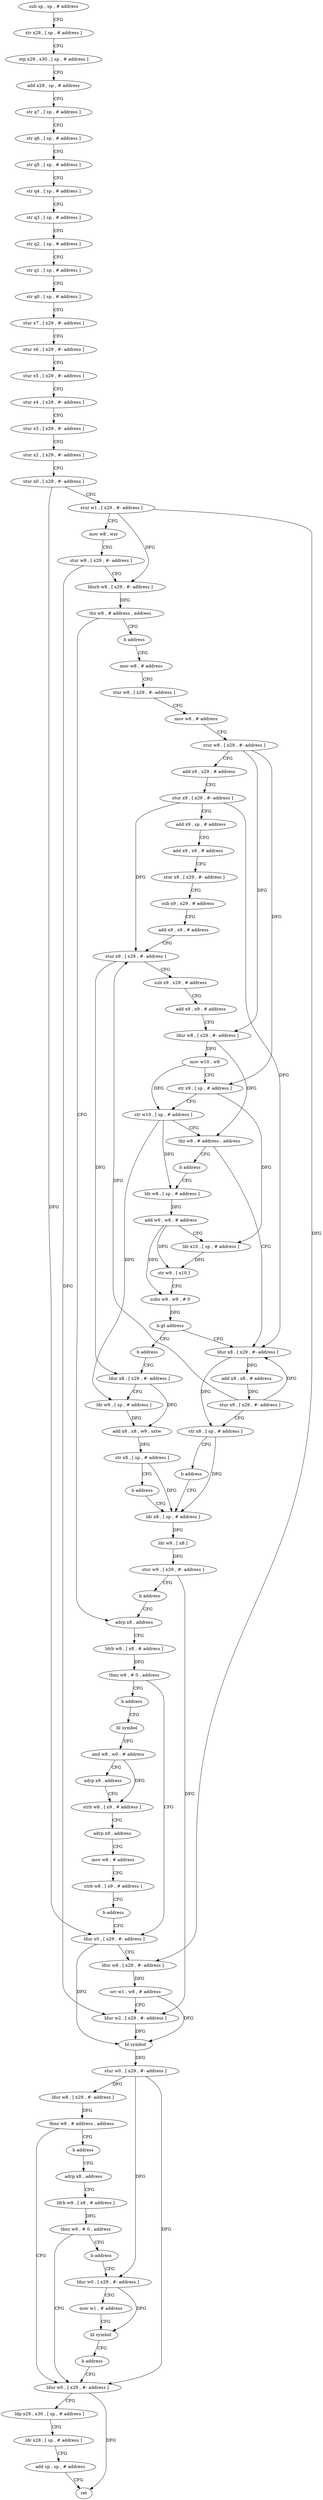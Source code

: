 digraph "func" {
"4298988" [label = "sub sp , sp , # address" ]
"4298992" [label = "str x28 , [ sp , # address ]" ]
"4298996" [label = "stp x29 , x30 , [ sp , # address ]" ]
"4299000" [label = "add x29 , sp , # address" ]
"4299004" [label = "str q7 , [ sp , # address ]" ]
"4299008" [label = "str q6 , [ sp , # address ]" ]
"4299012" [label = "str q5 , [ sp , # address ]" ]
"4299016" [label = "str q4 , [ sp , # address ]" ]
"4299020" [label = "str q3 , [ sp , # address ]" ]
"4299024" [label = "str q2 , [ sp , # address ]" ]
"4299028" [label = "str q1 , [ sp , # address ]" ]
"4299032" [label = "str q0 , [ sp , # address ]" ]
"4299036" [label = "stur x7 , [ x29 , #- address ]" ]
"4299040" [label = "stur x6 , [ x29 , #- address ]" ]
"4299044" [label = "stur x5 , [ x29 , #- address ]" ]
"4299048" [label = "stur x4 , [ x29 , #- address ]" ]
"4299052" [label = "stur x3 , [ x29 , #- address ]" ]
"4299056" [label = "stur x2 , [ x29 , #- address ]" ]
"4299060" [label = "stur x0 , [ x29 , #- address ]" ]
"4299064" [label = "stur w1 , [ x29 , #- address ]" ]
"4299068" [label = "mov w8 , wzr" ]
"4299072" [label = "stur w8 , [ x29 , #- address ]" ]
"4299076" [label = "ldurb w8 , [ x29 , #- address ]" ]
"4299080" [label = "tbz w8 , # address , address" ]
"4299252" [label = "adrp x8 , address" ]
"4299084" [label = "b address" ]
"4299256" [label = "ldrb w9 , [ x8 , # address ]" ]
"4299260" [label = "tbnz w9 , # 0 , address" ]
"4299300" [label = "ldur x0 , [ x29 , #- address ]" ]
"4299264" [label = "b address" ]
"4299088" [label = "mov w8 , # address" ]
"4299304" [label = "ldur w8 , [ x29 , #- address ]" ]
"4299308" [label = "orr w1 , w8 , # address" ]
"4299312" [label = "ldur w2 , [ x29 , #- address ]" ]
"4299316" [label = "bl symbol" ]
"4299320" [label = "stur w0 , [ x29 , #- address ]" ]
"4299324" [label = "ldur w8 , [ x29 , #- address ]" ]
"4299328" [label = "tbnz w8 , # address , address" ]
"4299368" [label = "ldur w0 , [ x29 , #- address ]" ]
"4299332" [label = "b address" ]
"4299268" [label = "bl symbol" ]
"4299092" [label = "stur w8 , [ x29 , #- address ]" ]
"4299096" [label = "mov w8 , # address" ]
"4299100" [label = "stur w8 , [ x29 , #- address ]" ]
"4299104" [label = "add x9 , x29 , # address" ]
"4299108" [label = "stur x9 , [ x29 , #- address ]" ]
"4299112" [label = "add x9 , sp , # address" ]
"4299116" [label = "add x9 , x9 , # address" ]
"4299120" [label = "stur x9 , [ x29 , #- address ]" ]
"4299124" [label = "sub x9 , x29 , # address" ]
"4299128" [label = "add x9 , x9 , # address" ]
"4299132" [label = "stur x9 , [ x29 , #- address ]" ]
"4299136" [label = "sub x9 , x29 , # address" ]
"4299140" [label = "add x9 , x9 , # address" ]
"4299144" [label = "ldur w8 , [ x29 , #- address ]" ]
"4299148" [label = "mov w10 , w8" ]
"4299152" [label = "str x9 , [ sp , # address ]" ]
"4299156" [label = "str w10 , [ sp , # address ]" ]
"4299160" [label = "tbz w8 , # address , address" ]
"4299216" [label = "ldur x8 , [ x29 , #- address ]" ]
"4299164" [label = "b address" ]
"4299372" [label = "ldp x29 , x30 , [ sp , # address ]" ]
"4299376" [label = "ldr x28 , [ sp , # address ]" ]
"4299380" [label = "add sp , sp , # address" ]
"4299384" [label = "ret" ]
"4299336" [label = "adrp x8 , address" ]
"4299272" [label = "and w8 , w0 , # address" ]
"4299276" [label = "adrp x9 , address" ]
"4299280" [label = "strb w8 , [ x9 , # address ]" ]
"4299284" [label = "adrp x9 , address" ]
"4299288" [label = "mov w8 , # address" ]
"4299292" [label = "strb w8 , [ x9 , # address ]" ]
"4299296" [label = "b address" ]
"4299220" [label = "add x9 , x8 , # address" ]
"4299224" [label = "stur x9 , [ x29 , #- address ]" ]
"4299228" [label = "str x8 , [ sp , # address ]" ]
"4299232" [label = "b address" ]
"4299236" [label = "ldr x8 , [ sp , # address ]" ]
"4299168" [label = "ldr w8 , [ sp , # address ]" ]
"4299340" [label = "ldrb w9 , [ x8 , # address ]" ]
"4299344" [label = "tbnz w9 , # 0 , address" ]
"4299348" [label = "b address" ]
"4299240" [label = "ldr w9 , [ x8 ]" ]
"4299244" [label = "stur w9 , [ x29 , #- address ]" ]
"4299248" [label = "b address" ]
"4299172" [label = "add w9 , w8 , # address" ]
"4299176" [label = "ldr x10 , [ sp , # address ]" ]
"4299180" [label = "str w9 , [ x10 ]" ]
"4299184" [label = "subs w9 , w9 , # 0" ]
"4299188" [label = "b.gt address" ]
"4299192" [label = "b address" ]
"4299352" [label = "ldur w0 , [ x29 , #- address ]" ]
"4299196" [label = "ldur x8 , [ x29 , #- address ]" ]
"4299356" [label = "mov w1 , # address" ]
"4299360" [label = "bl symbol" ]
"4299364" [label = "b address" ]
"4299200" [label = "ldr w9 , [ sp , # address ]" ]
"4299204" [label = "add x8 , x8 , w9 , sxtw" ]
"4299208" [label = "str x8 , [ sp , # address ]" ]
"4299212" [label = "b address" ]
"4298988" -> "4298992" [ label = "CFG" ]
"4298992" -> "4298996" [ label = "CFG" ]
"4298996" -> "4299000" [ label = "CFG" ]
"4299000" -> "4299004" [ label = "CFG" ]
"4299004" -> "4299008" [ label = "CFG" ]
"4299008" -> "4299012" [ label = "CFG" ]
"4299012" -> "4299016" [ label = "CFG" ]
"4299016" -> "4299020" [ label = "CFG" ]
"4299020" -> "4299024" [ label = "CFG" ]
"4299024" -> "4299028" [ label = "CFG" ]
"4299028" -> "4299032" [ label = "CFG" ]
"4299032" -> "4299036" [ label = "CFG" ]
"4299036" -> "4299040" [ label = "CFG" ]
"4299040" -> "4299044" [ label = "CFG" ]
"4299044" -> "4299048" [ label = "CFG" ]
"4299048" -> "4299052" [ label = "CFG" ]
"4299052" -> "4299056" [ label = "CFG" ]
"4299056" -> "4299060" [ label = "CFG" ]
"4299060" -> "4299064" [ label = "CFG" ]
"4299060" -> "4299300" [ label = "DFG" ]
"4299064" -> "4299068" [ label = "CFG" ]
"4299064" -> "4299076" [ label = "DFG" ]
"4299064" -> "4299304" [ label = "DFG" ]
"4299068" -> "4299072" [ label = "CFG" ]
"4299072" -> "4299076" [ label = "CFG" ]
"4299072" -> "4299312" [ label = "DFG" ]
"4299076" -> "4299080" [ label = "DFG" ]
"4299080" -> "4299252" [ label = "CFG" ]
"4299080" -> "4299084" [ label = "CFG" ]
"4299252" -> "4299256" [ label = "CFG" ]
"4299084" -> "4299088" [ label = "CFG" ]
"4299256" -> "4299260" [ label = "DFG" ]
"4299260" -> "4299300" [ label = "CFG" ]
"4299260" -> "4299264" [ label = "CFG" ]
"4299300" -> "4299304" [ label = "CFG" ]
"4299300" -> "4299316" [ label = "DFG" ]
"4299264" -> "4299268" [ label = "CFG" ]
"4299088" -> "4299092" [ label = "CFG" ]
"4299304" -> "4299308" [ label = "DFG" ]
"4299308" -> "4299312" [ label = "CFG" ]
"4299308" -> "4299316" [ label = "DFG" ]
"4299312" -> "4299316" [ label = "DFG" ]
"4299316" -> "4299320" [ label = "DFG" ]
"4299320" -> "4299324" [ label = "DFG" ]
"4299320" -> "4299368" [ label = "DFG" ]
"4299320" -> "4299352" [ label = "DFG" ]
"4299324" -> "4299328" [ label = "DFG" ]
"4299328" -> "4299368" [ label = "CFG" ]
"4299328" -> "4299332" [ label = "CFG" ]
"4299368" -> "4299372" [ label = "CFG" ]
"4299368" -> "4299384" [ label = "DFG" ]
"4299332" -> "4299336" [ label = "CFG" ]
"4299268" -> "4299272" [ label = "DFG" ]
"4299092" -> "4299096" [ label = "CFG" ]
"4299096" -> "4299100" [ label = "CFG" ]
"4299100" -> "4299104" [ label = "CFG" ]
"4299100" -> "4299144" [ label = "DFG" ]
"4299100" -> "4299152" [ label = "DFG" ]
"4299104" -> "4299108" [ label = "CFG" ]
"4299108" -> "4299112" [ label = "CFG" ]
"4299108" -> "4299216" [ label = "DFG" ]
"4299108" -> "4299132" [ label = "DFG" ]
"4299112" -> "4299116" [ label = "CFG" ]
"4299116" -> "4299120" [ label = "CFG" ]
"4299120" -> "4299124" [ label = "CFG" ]
"4299124" -> "4299128" [ label = "CFG" ]
"4299128" -> "4299132" [ label = "CFG" ]
"4299132" -> "4299136" [ label = "CFG" ]
"4299132" -> "4299196" [ label = "DFG" ]
"4299136" -> "4299140" [ label = "CFG" ]
"4299140" -> "4299144" [ label = "CFG" ]
"4299144" -> "4299148" [ label = "DFG" ]
"4299144" -> "4299160" [ label = "DFG" ]
"4299148" -> "4299152" [ label = "CFG" ]
"4299148" -> "4299156" [ label = "DFG" ]
"4299152" -> "4299156" [ label = "CFG" ]
"4299152" -> "4299176" [ label = "DFG" ]
"4299156" -> "4299160" [ label = "CFG" ]
"4299156" -> "4299168" [ label = "DFG" ]
"4299156" -> "4299200" [ label = "DFG" ]
"4299160" -> "4299216" [ label = "CFG" ]
"4299160" -> "4299164" [ label = "CFG" ]
"4299216" -> "4299220" [ label = "DFG" ]
"4299216" -> "4299228" [ label = "DFG" ]
"4299164" -> "4299168" [ label = "CFG" ]
"4299372" -> "4299376" [ label = "CFG" ]
"4299376" -> "4299380" [ label = "CFG" ]
"4299380" -> "4299384" [ label = "CFG" ]
"4299336" -> "4299340" [ label = "CFG" ]
"4299272" -> "4299276" [ label = "CFG" ]
"4299272" -> "4299280" [ label = "DFG" ]
"4299276" -> "4299280" [ label = "CFG" ]
"4299280" -> "4299284" [ label = "CFG" ]
"4299284" -> "4299288" [ label = "CFG" ]
"4299288" -> "4299292" [ label = "CFG" ]
"4299292" -> "4299296" [ label = "CFG" ]
"4299296" -> "4299300" [ label = "CFG" ]
"4299220" -> "4299224" [ label = "DFG" ]
"4299224" -> "4299228" [ label = "CFG" ]
"4299224" -> "4299132" [ label = "DFG" ]
"4299224" -> "4299216" [ label = "DFG" ]
"4299228" -> "4299232" [ label = "CFG" ]
"4299228" -> "4299236" [ label = "DFG" ]
"4299232" -> "4299236" [ label = "CFG" ]
"4299236" -> "4299240" [ label = "DFG" ]
"4299168" -> "4299172" [ label = "DFG" ]
"4299340" -> "4299344" [ label = "DFG" ]
"4299344" -> "4299368" [ label = "CFG" ]
"4299344" -> "4299348" [ label = "CFG" ]
"4299348" -> "4299352" [ label = "CFG" ]
"4299240" -> "4299244" [ label = "DFG" ]
"4299244" -> "4299248" [ label = "CFG" ]
"4299244" -> "4299312" [ label = "DFG" ]
"4299248" -> "4299252" [ label = "CFG" ]
"4299172" -> "4299176" [ label = "CFG" ]
"4299172" -> "4299180" [ label = "DFG" ]
"4299172" -> "4299184" [ label = "DFG" ]
"4299176" -> "4299180" [ label = "DFG" ]
"4299180" -> "4299184" [ label = "CFG" ]
"4299184" -> "4299188" [ label = "DFG" ]
"4299188" -> "4299216" [ label = "CFG" ]
"4299188" -> "4299192" [ label = "CFG" ]
"4299192" -> "4299196" [ label = "CFG" ]
"4299352" -> "4299356" [ label = "CFG" ]
"4299352" -> "4299360" [ label = "DFG" ]
"4299196" -> "4299200" [ label = "CFG" ]
"4299196" -> "4299204" [ label = "DFG" ]
"4299356" -> "4299360" [ label = "CFG" ]
"4299360" -> "4299364" [ label = "CFG" ]
"4299364" -> "4299368" [ label = "CFG" ]
"4299200" -> "4299204" [ label = "DFG" ]
"4299204" -> "4299208" [ label = "DFG" ]
"4299208" -> "4299212" [ label = "CFG" ]
"4299208" -> "4299236" [ label = "DFG" ]
"4299212" -> "4299236" [ label = "CFG" ]
}
